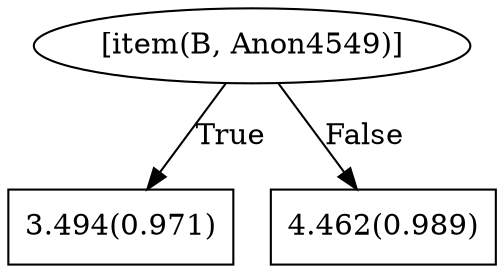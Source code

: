 digraph G{ 
1[label = "[item(B, Anon4549)]"];
1 -> 2[label="True"];
1 -> 3[label="False"];
2[shape = box,label = "3.494(0.971)"];
3[shape = box,label = "4.462(0.989)"];
}
